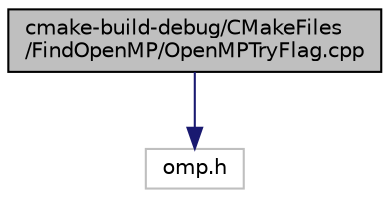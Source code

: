 digraph "cmake-build-debug/CMakeFiles/FindOpenMP/OpenMPTryFlag.cpp"
{
  edge [fontname="Helvetica",fontsize="10",labelfontname="Helvetica",labelfontsize="10"];
  node [fontname="Helvetica",fontsize="10",shape=record];
  Node0 [label="cmake-build-debug/CMakeFiles\l/FindOpenMP/OpenMPTryFlag.cpp",height=0.2,width=0.4,color="black", fillcolor="grey75", style="filled", fontcolor="black"];
  Node0 -> Node1 [color="midnightblue",fontsize="10",style="solid",fontname="Helvetica"];
  Node1 [label="omp.h",height=0.2,width=0.4,color="grey75", fillcolor="white", style="filled"];
}
